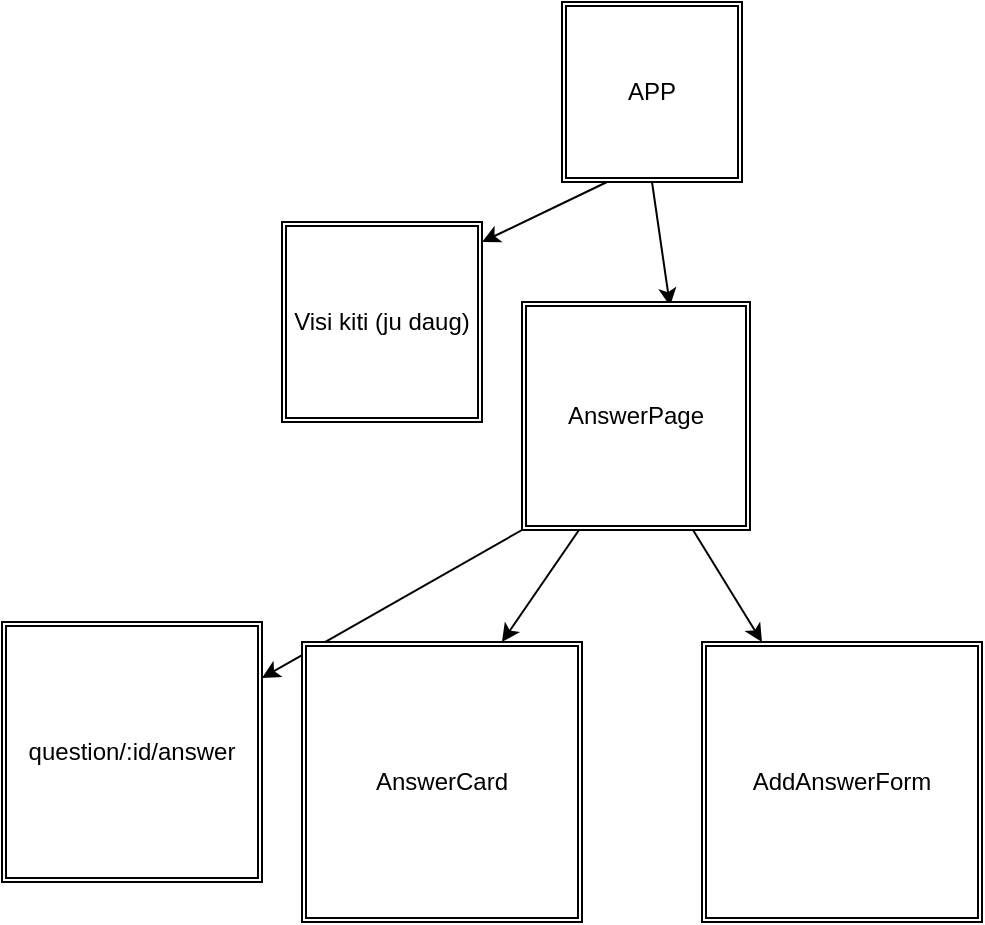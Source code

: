 <mxfile>
    <diagram id="P_rRHW_vvkgYadGUhlYr" name="Page-1">
        <mxGraphModel dx="688" dy="1537" grid="1" gridSize="10" guides="1" tooltips="1" connect="1" arrows="1" fold="1" page="1" pageScale="1" pageWidth="827" pageHeight="1169" math="0" shadow="0">
            <root>
                <mxCell id="0"/>
                <mxCell id="1" parent="0"/>
                <mxCell id="3" style="edgeStyle=none;html=1;exitX=0.5;exitY=1;exitDx=0;exitDy=0;" edge="1" parent="1" source="2">
                    <mxGeometry relative="1" as="geometry">
                        <mxPoint x="364" y="-208" as="targetPoint"/>
                    </mxGeometry>
                </mxCell>
                <mxCell id="5" style="edgeStyle=none;html=1;exitX=0.25;exitY=1;exitDx=0;exitDy=0;" edge="1" parent="1" source="2">
                    <mxGeometry relative="1" as="geometry">
                        <mxPoint x="270" y="-240" as="targetPoint"/>
                    </mxGeometry>
                </mxCell>
                <mxCell id="2" value="APP" style="shape=ext;double=1;whiteSpace=wrap;html=1;aspect=fixed;" vertex="1" parent="1">
                    <mxGeometry x="310" y="-360" width="90" height="90" as="geometry"/>
                </mxCell>
                <mxCell id="7" style="edgeStyle=none;html=1;exitX=0.25;exitY=1;exitDx=0;exitDy=0;" edge="1" parent="1" source="4">
                    <mxGeometry relative="1" as="geometry">
                        <mxPoint x="280" y="-40" as="targetPoint"/>
                    </mxGeometry>
                </mxCell>
                <mxCell id="8" style="edgeStyle=none;html=1;exitX=0.75;exitY=1;exitDx=0;exitDy=0;" edge="1" parent="1" source="4">
                    <mxGeometry relative="1" as="geometry">
                        <mxPoint x="410" y="-40" as="targetPoint"/>
                    </mxGeometry>
                </mxCell>
                <mxCell id="11" style="edgeStyle=none;html=1;exitX=0;exitY=1;exitDx=0;exitDy=0;" edge="1" parent="1" source="4" target="12">
                    <mxGeometry relative="1" as="geometry">
                        <mxPoint x="100" y="-50" as="targetPoint"/>
                    </mxGeometry>
                </mxCell>
                <mxCell id="4" value="AnswerPage" style="shape=ext;double=1;whiteSpace=wrap;html=1;aspect=fixed;" vertex="1" parent="1">
                    <mxGeometry x="290" y="-210" width="114" height="114" as="geometry"/>
                </mxCell>
                <mxCell id="6" value="Visi kiti (ju daug)" style="shape=ext;double=1;whiteSpace=wrap;html=1;aspect=fixed;" vertex="1" parent="1">
                    <mxGeometry x="170" y="-250" width="100" height="100" as="geometry"/>
                </mxCell>
                <mxCell id="9" value="AnswerCard" style="shape=ext;double=1;whiteSpace=wrap;html=1;aspect=fixed;" vertex="1" parent="1">
                    <mxGeometry x="180" y="-40" width="140" height="140" as="geometry"/>
                </mxCell>
                <mxCell id="10" value="AddAnswerForm" style="shape=ext;double=1;whiteSpace=wrap;html=1;aspect=fixed;" vertex="1" parent="1">
                    <mxGeometry x="380" y="-40" width="140" height="140" as="geometry"/>
                </mxCell>
                <mxCell id="12" value="question/:id/answer" style="shape=ext;double=1;whiteSpace=wrap;html=1;aspect=fixed;" vertex="1" parent="1">
                    <mxGeometry x="30" y="-50" width="130" height="130" as="geometry"/>
                </mxCell>
            </root>
        </mxGraphModel>
    </diagram>
</mxfile>